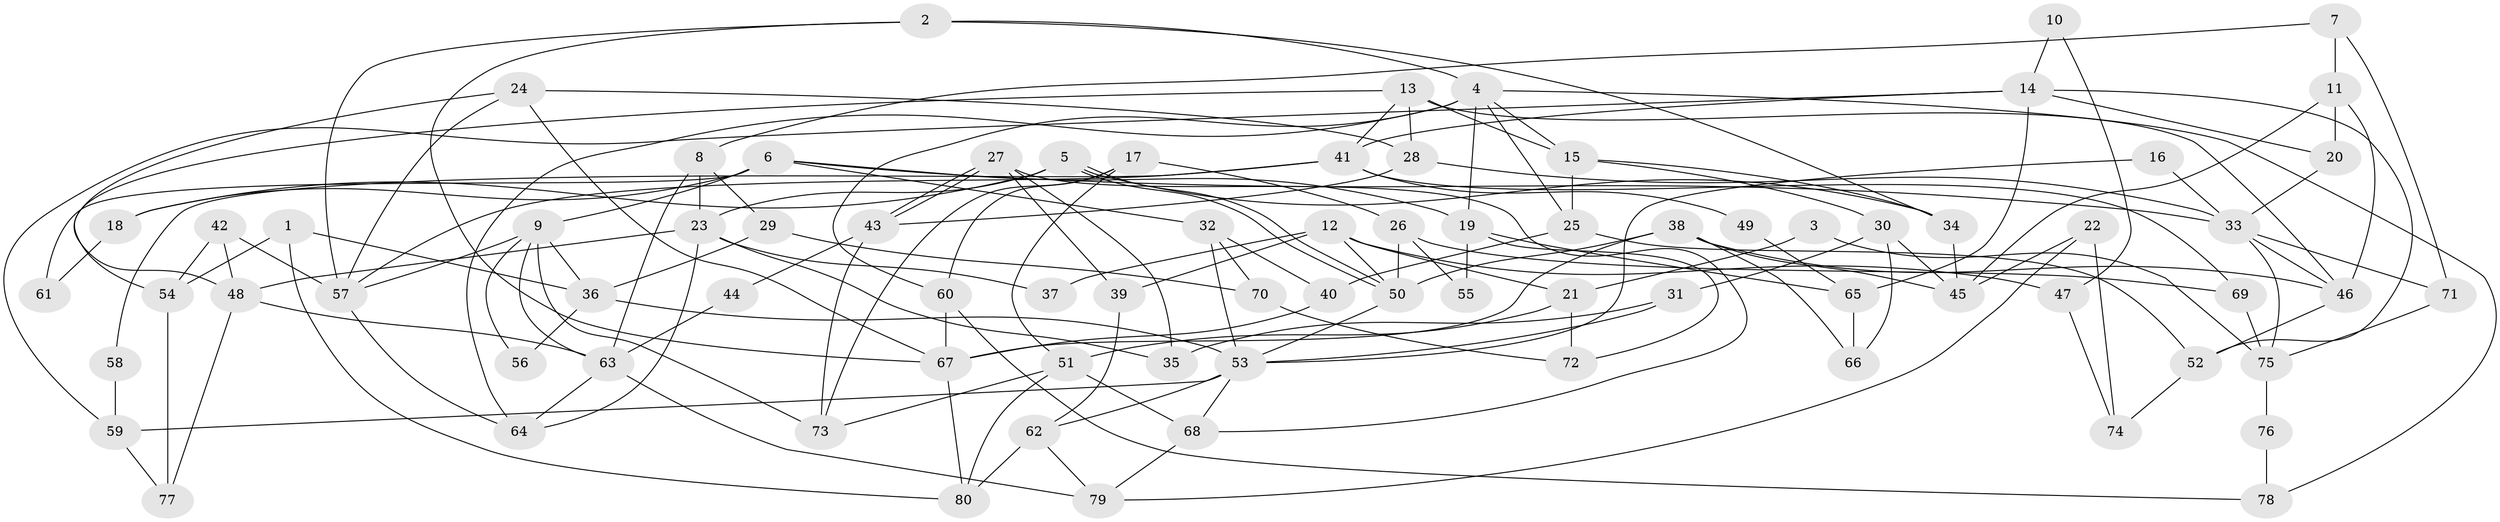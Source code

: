 // coarse degree distribution, {3: 0.14285714285714285, 8: 0.10204081632653061, 5: 0.1836734693877551, 7: 0.16326530612244897, 6: 0.12244897959183673, 4: 0.14285714285714285, 2: 0.08163265306122448, 10: 0.02040816326530612, 1: 0.04081632653061224}
// Generated by graph-tools (version 1.1) at 2025/24/03/03/25 07:24:00]
// undirected, 80 vertices, 160 edges
graph export_dot {
graph [start="1"]
  node [color=gray90,style=filled];
  1;
  2;
  3;
  4;
  5;
  6;
  7;
  8;
  9;
  10;
  11;
  12;
  13;
  14;
  15;
  16;
  17;
  18;
  19;
  20;
  21;
  22;
  23;
  24;
  25;
  26;
  27;
  28;
  29;
  30;
  31;
  32;
  33;
  34;
  35;
  36;
  37;
  38;
  39;
  40;
  41;
  42;
  43;
  44;
  45;
  46;
  47;
  48;
  49;
  50;
  51;
  52;
  53;
  54;
  55;
  56;
  57;
  58;
  59;
  60;
  61;
  62;
  63;
  64;
  65;
  66;
  67;
  68;
  69;
  70;
  71;
  72;
  73;
  74;
  75;
  76;
  77;
  78;
  79;
  80;
  1 -- 80;
  1 -- 54;
  1 -- 36;
  2 -- 34;
  2 -- 4;
  2 -- 57;
  2 -- 67;
  3 -- 75;
  3 -- 21;
  4 -- 19;
  4 -- 64;
  4 -- 15;
  4 -- 25;
  4 -- 60;
  4 -- 78;
  5 -- 50;
  5 -- 50;
  5 -- 34;
  5 -- 18;
  5 -- 23;
  6 -- 9;
  6 -- 32;
  6 -- 18;
  6 -- 19;
  6 -- 33;
  6 -- 61;
  7 -- 8;
  7 -- 71;
  7 -- 11;
  8 -- 23;
  8 -- 63;
  8 -- 29;
  9 -- 73;
  9 -- 57;
  9 -- 36;
  9 -- 56;
  9 -- 63;
  10 -- 14;
  10 -- 47;
  11 -- 46;
  11 -- 20;
  11 -- 45;
  12 -- 39;
  12 -- 50;
  12 -- 21;
  12 -- 37;
  12 -- 47;
  13 -- 46;
  13 -- 41;
  13 -- 15;
  13 -- 28;
  13 -- 54;
  14 -- 52;
  14 -- 20;
  14 -- 41;
  14 -- 59;
  14 -- 65;
  15 -- 25;
  15 -- 30;
  15 -- 34;
  16 -- 53;
  16 -- 33;
  17 -- 60;
  17 -- 51;
  17 -- 26;
  17 -- 73;
  18 -- 61;
  19 -- 65;
  19 -- 55;
  19 -- 72;
  20 -- 33;
  21 -- 72;
  21 -- 51;
  22 -- 79;
  22 -- 45;
  22 -- 74;
  23 -- 35;
  23 -- 37;
  23 -- 48;
  23 -- 64;
  24 -- 48;
  24 -- 57;
  24 -- 28;
  24 -- 67;
  25 -- 40;
  25 -- 52;
  26 -- 50;
  26 -- 55;
  26 -- 69;
  27 -- 68;
  27 -- 43;
  27 -- 43;
  27 -- 35;
  27 -- 39;
  28 -- 33;
  28 -- 43;
  29 -- 36;
  29 -- 70;
  30 -- 45;
  30 -- 31;
  30 -- 66;
  31 -- 53;
  31 -- 35;
  32 -- 40;
  32 -- 53;
  32 -- 70;
  33 -- 46;
  33 -- 71;
  33 -- 75;
  34 -- 45;
  36 -- 53;
  36 -- 56;
  38 -- 50;
  38 -- 67;
  38 -- 45;
  38 -- 46;
  38 -- 66;
  39 -- 62;
  40 -- 67;
  41 -- 57;
  41 -- 49;
  41 -- 58;
  41 -- 69;
  42 -- 54;
  42 -- 57;
  42 -- 48;
  43 -- 44;
  43 -- 73;
  44 -- 63;
  46 -- 52;
  47 -- 74;
  48 -- 63;
  48 -- 77;
  49 -- 65;
  50 -- 53;
  51 -- 73;
  51 -- 68;
  51 -- 80;
  52 -- 74;
  53 -- 68;
  53 -- 59;
  53 -- 62;
  54 -- 77;
  57 -- 64;
  58 -- 59;
  59 -- 77;
  60 -- 67;
  60 -- 78;
  62 -- 80;
  62 -- 79;
  63 -- 64;
  63 -- 79;
  65 -- 66;
  67 -- 80;
  68 -- 79;
  69 -- 75;
  70 -- 72;
  71 -- 75;
  75 -- 76;
  76 -- 78;
}
